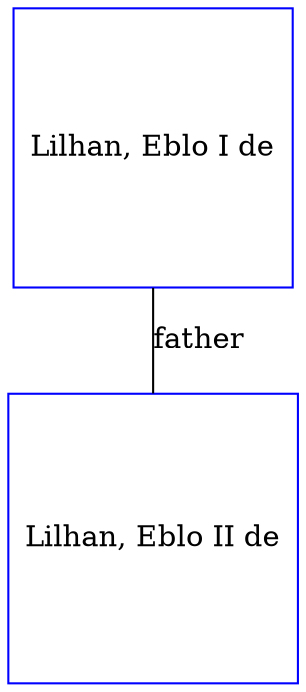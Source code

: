 digraph D {
    edge [dir=none];    node [shape=box];    "001162"   [label="Lilhan, Eblo I de", shape=box, regular=1, color="blue"] ;
"001163"   [label="Lilhan, Eblo II de", shape=box, regular=1, color="blue"] ;
001162->001163 [label="father",arrowsize=0.0]; 
}